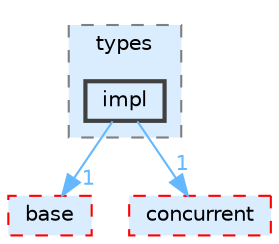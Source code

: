 digraph "src/include/cpp-toolbox/types/impl"
{
 // LATEX_PDF_SIZE
  bgcolor="transparent";
  edge [fontname=Helvetica,fontsize=10,labelfontname=Helvetica,labelfontsize=10];
  node [fontname=Helvetica,fontsize=10,shape=box,height=0.2,width=0.4];
  compound=true
  subgraph clusterdir_d073c017754f5bdb7e8e1de8ad13b99a {
    graph [ bgcolor="#daedff", pencolor="grey50", label="types", fontname=Helvetica,fontsize=10 style="filled,dashed", URL="dir_d073c017754f5bdb7e8e1de8ad13b99a.html",tooltip=""]
  dir_42f5095b4e6c17bde0f6ae6fdfd7bf2f [label="impl", fillcolor="#daedff", color="grey25", style="filled,bold", URL="dir_42f5095b4e6c17bde0f6ae6fdfd7bf2f.html",tooltip=""];
  }
  dir_175064ea02679cf4c3a50b5407502295 [label="base", fillcolor="#daedff", color="red", style="filled,dashed", URL="dir_175064ea02679cf4c3a50b5407502295.html",tooltip=""];
  dir_53097c1fb4416aacf03fa23589a54650 [label="concurrent", fillcolor="#daedff", color="red", style="filled,dashed", URL="dir_53097c1fb4416aacf03fa23589a54650.html",tooltip=""];
  dir_42f5095b4e6c17bde0f6ae6fdfd7bf2f->dir_175064ea02679cf4c3a50b5407502295 [headlabel="1", labeldistance=1.5 headhref="dir_000027_000000.html" href="dir_000027_000000.html" color="steelblue1" fontcolor="steelblue1"];
  dir_42f5095b4e6c17bde0f6ae6fdfd7bf2f->dir_53097c1fb4416aacf03fa23589a54650 [headlabel="1", labeldistance=1.5 headhref="dir_000027_000001.html" href="dir_000027_000001.html" color="steelblue1" fontcolor="steelblue1"];
}
